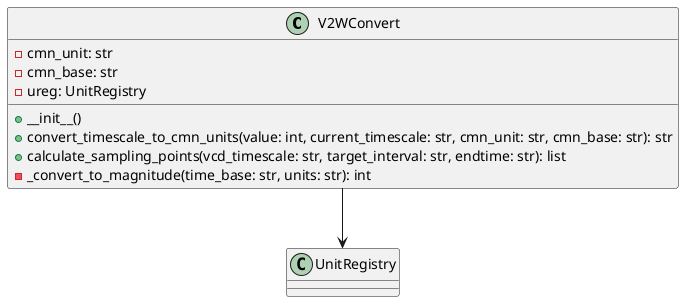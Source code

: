 @startuml V2WConvert

class V2WConvert {
    - cmn_unit: str
    - cmn_base: str
    - ureg: UnitRegistry

    + __init__()
    + convert_timescale_to_cmn_units(value: int, current_timescale: str, cmn_unit: str, cmn_base: str): str
    + calculate_sampling_points(vcd_timescale: str, target_interval: str, endtime: str): list
    - _convert_to_magnitude(time_base: str, units: str): int
}

V2WConvert --> UnitRegistry

@enduml
